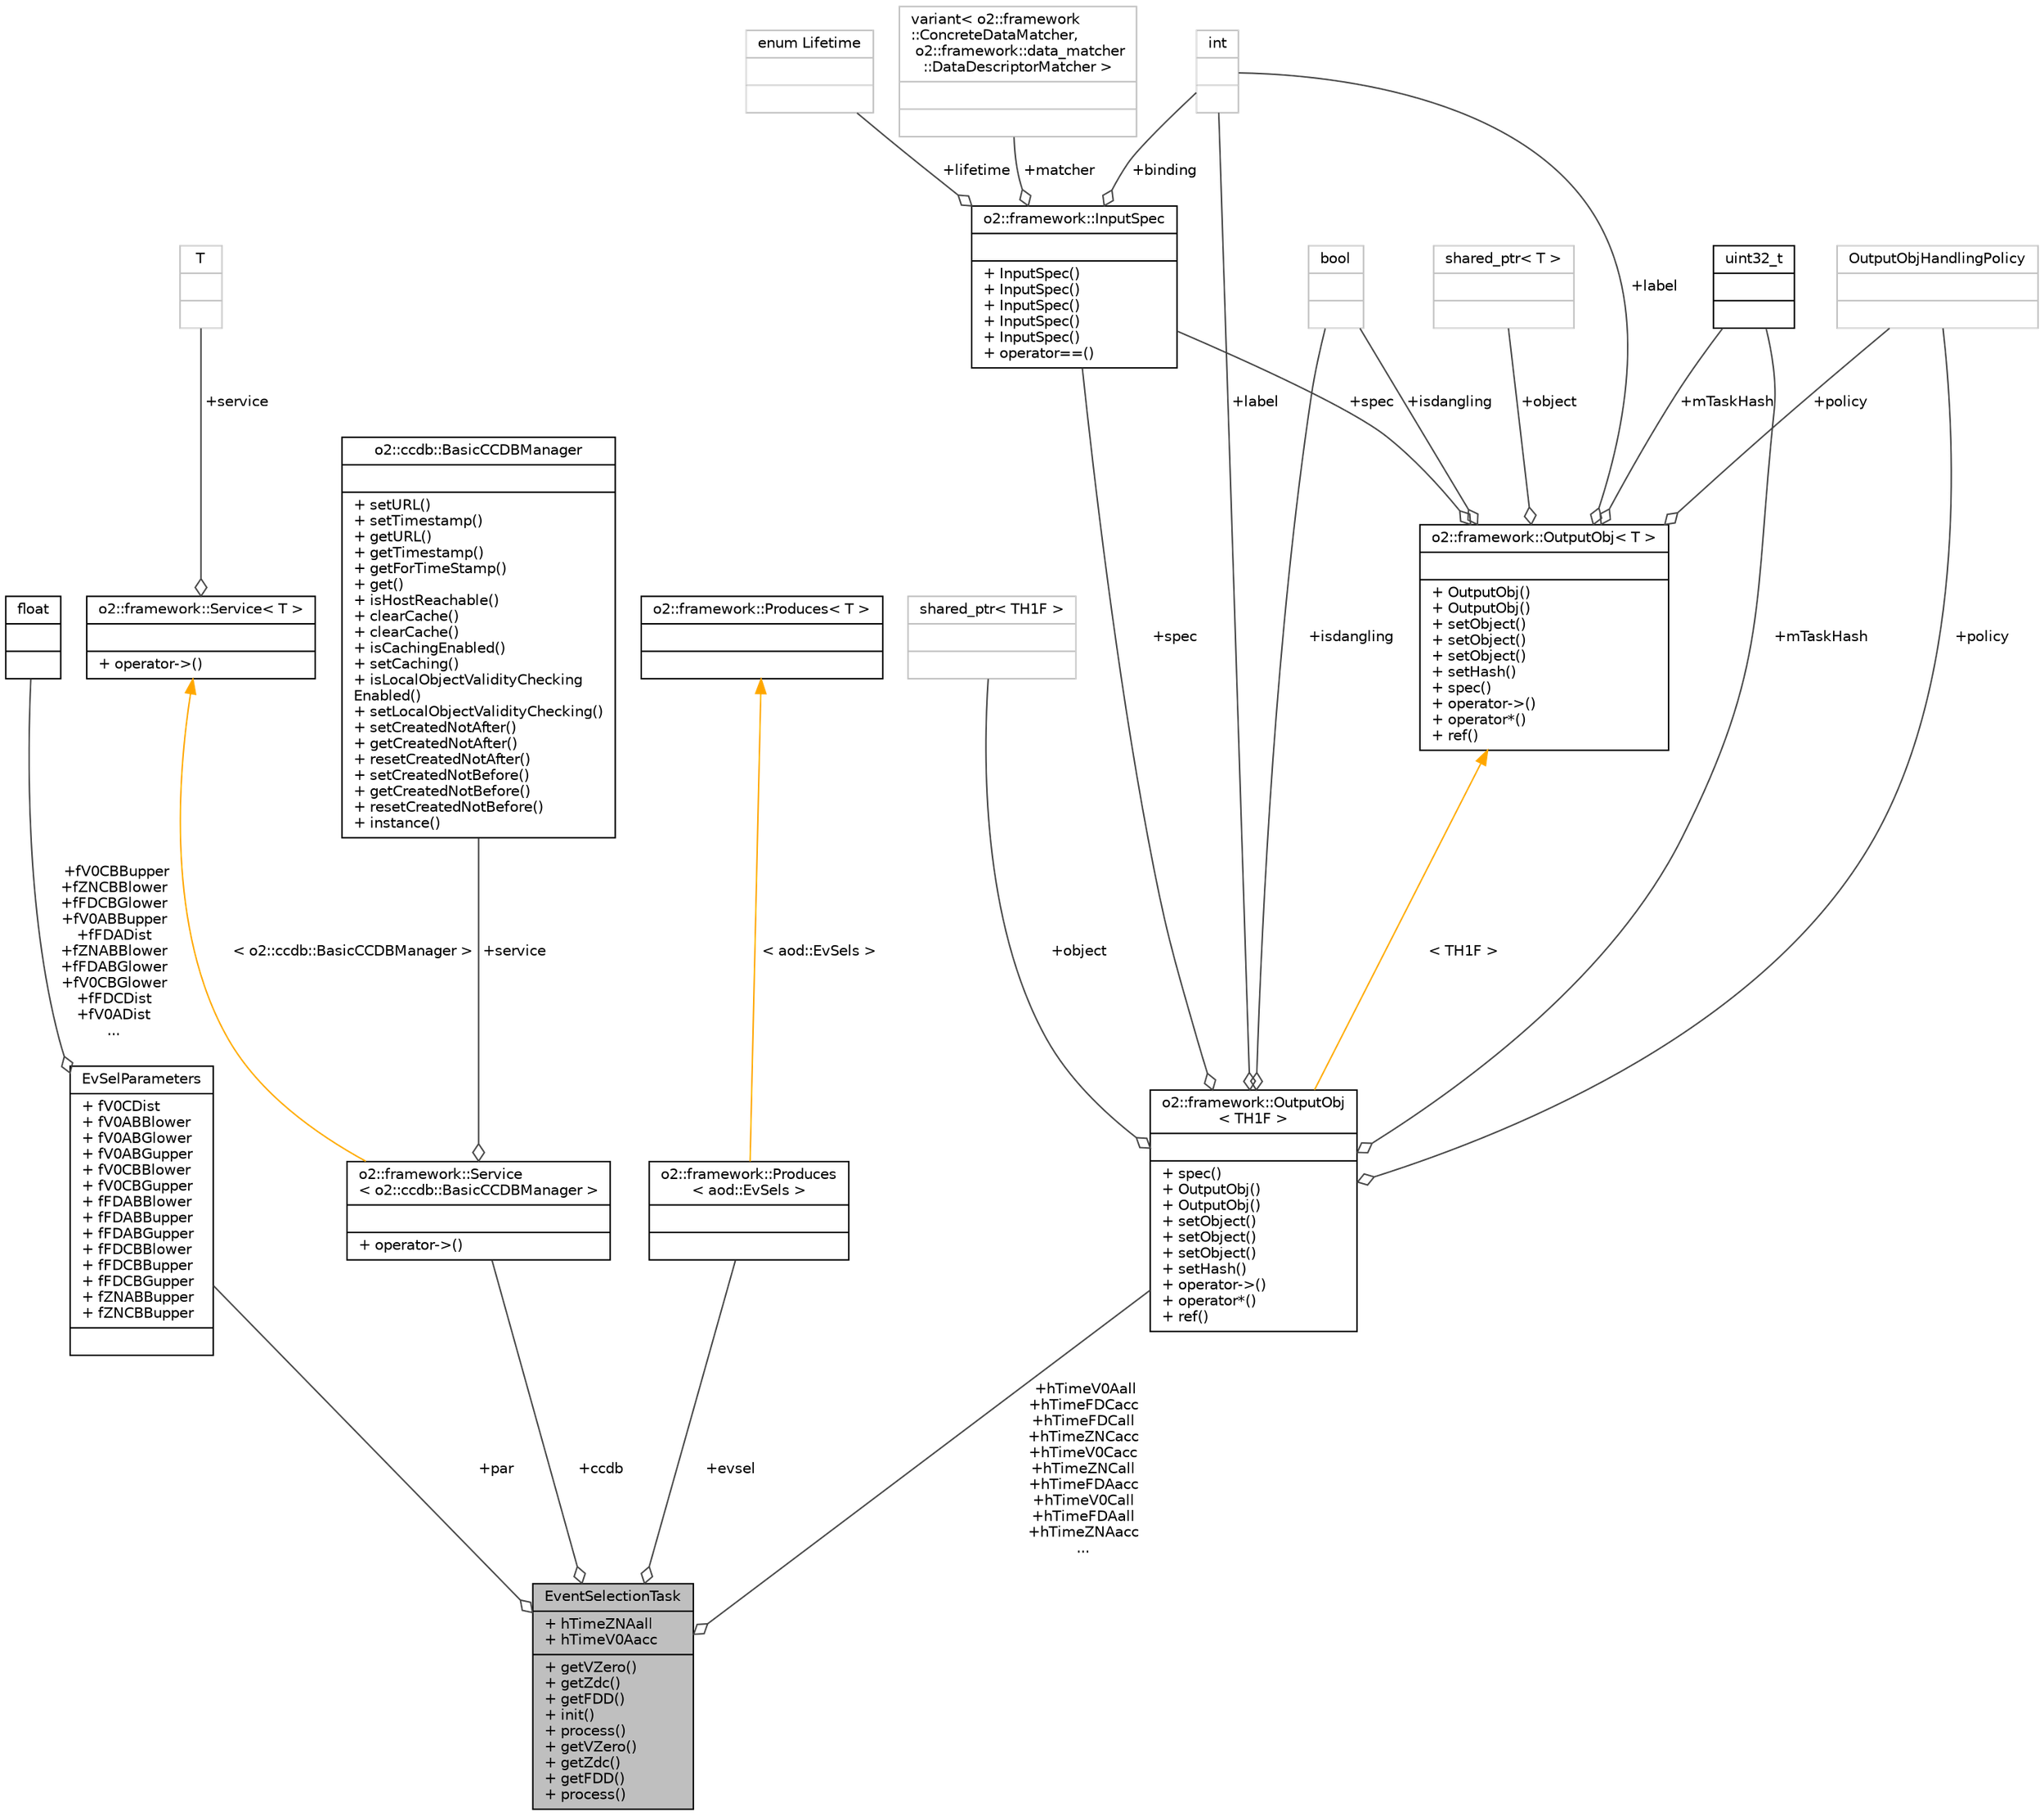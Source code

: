 digraph "EventSelectionTask"
{
 // INTERACTIVE_SVG=YES
  bgcolor="transparent";
  edge [fontname="Helvetica",fontsize="10",labelfontname="Helvetica",labelfontsize="10"];
  node [fontname="Helvetica",fontsize="10",shape=record];
  Node1 [label="{EventSelectionTask\n|+ hTimeZNAall\l+ hTimeV0Aacc\l|+ getVZero()\l+ getZdc()\l+ getFDD()\l+ init()\l+ process()\l+ getVZero()\l+ getZdc()\l+ getFDD()\l+ process()\l}",height=0.2,width=0.4,color="black", fillcolor="grey75", style="filled", fontcolor="black"];
  Node2 -> Node1 [color="grey25",fontsize="10",style="solid",label=" +par" ,arrowhead="odiamond",fontname="Helvetica"];
  Node2 [label="{EvSelParameters\n|+ fV0CDist\l+ fV0ABBlower\l+ fV0ABGlower\l+ fV0ABGupper\l+ fV0CBBlower\l+ fV0CBGupper\l+ fFDABBlower\l+ fFDABBupper\l+ fFDABGupper\l+ fFDCBBlower\l+ fFDCBBupper\l+ fFDCBGupper\l+ fZNABBupper\l+ fZNCBBupper\l|}",height=0.2,width=0.4,color="black",URL="$d2/d33/structEvSelParameters.html"];
  Node3 -> Node2 [color="grey25",fontsize="10",style="solid",label=" +fV0CBBupper\n+fZNCBBlower\n+fFDCBGlower\n+fV0ABBupper\n+fFDADist\n+fZNABBlower\n+fFDABGlower\n+fV0CBGlower\n+fFDCDist\n+fV0ADist\n..." ,arrowhead="odiamond",fontname="Helvetica"];
  Node3 [label="{float\n||}",height=0.2,width=0.4,color="black",URL="$d4/dc3/classfloat.html"];
  Node4 -> Node1 [color="grey25",fontsize="10",style="solid",label=" +ccdb" ,arrowhead="odiamond",fontname="Helvetica"];
  Node4 [label="{o2::framework::Service\l\< o2::ccdb::BasicCCDBManager \>\n||+ operator-\>()\l}",height=0.2,width=0.4,color="black",URL="$de/de9/structo2_1_1framework_1_1Service.html"];
  Node5 -> Node4 [color="grey25",fontsize="10",style="solid",label=" +service" ,arrowhead="odiamond",fontname="Helvetica"];
  Node5 [label="{o2::ccdb::BasicCCDBManager\n||+ setURL()\l+ setTimestamp()\l+ getURL()\l+ getTimestamp()\l+ getForTimeStamp()\l+ get()\l+ isHostReachable()\l+ clearCache()\l+ clearCache()\l+ isCachingEnabled()\l+ setCaching()\l+ isLocalObjectValidityChecking\lEnabled()\l+ setLocalObjectValidityChecking()\l+ setCreatedNotAfter()\l+ getCreatedNotAfter()\l+ resetCreatedNotAfter()\l+ setCreatedNotBefore()\l+ getCreatedNotBefore()\l+ resetCreatedNotBefore()\l+ instance()\l}",height=0.2,width=0.4,color="black",URL="$da/d73/classo2_1_1ccdb_1_1BasicCCDBManager.html"];
  Node6 -> Node4 [dir="back",color="orange",fontsize="10",style="solid",label=" \< o2::ccdb::BasicCCDBManager \>" ,fontname="Helvetica"];
  Node6 [label="{o2::framework::Service\< T \>\n||+ operator-\>()\l}",height=0.2,width=0.4,color="black",URL="$de/de9/structo2_1_1framework_1_1Service.html"];
  Node7 -> Node6 [color="grey25",fontsize="10",style="solid",label=" +service" ,arrowhead="odiamond",fontname="Helvetica"];
  Node7 [label="{T\n||}",height=0.2,width=0.4,color="grey75"];
  Node8 -> Node1 [color="grey25",fontsize="10",style="solid",label=" +evsel" ,arrowhead="odiamond",fontname="Helvetica"];
  Node8 [label="{o2::framework::Produces\l\< aod::EvSels \>\n||}",height=0.2,width=0.4,color="black",URL="$d6/d86/structo2_1_1framework_1_1Produces.html"];
  Node9 -> Node8 [dir="back",color="orange",fontsize="10",style="solid",label=" \< aod::EvSels \>" ,fontname="Helvetica"];
  Node9 [label="{o2::framework::Produces\< T \>\n||}",height=0.2,width=0.4,color="black",URL="$d6/d86/structo2_1_1framework_1_1Produces.html"];
  Node10 -> Node1 [color="grey25",fontsize="10",style="solid",label=" +hTimeV0Aall\n+hTimeFDCacc\n+hTimeFDCall\n+hTimeZNCacc\n+hTimeV0Cacc\n+hTimeZNCall\n+hTimeFDAacc\n+hTimeV0Call\n+hTimeFDAall\n+hTimeZNAacc\n..." ,arrowhead="odiamond",fontname="Helvetica"];
  Node10 [label="{o2::framework::OutputObj\l\< TH1F \>\n||+ spec()\l+ OutputObj()\l+ OutputObj()\l+ setObject()\l+ setObject()\l+ setObject()\l+ setHash()\l+ operator-\>()\l+ operator*()\l+ ref()\l}",height=0.2,width=0.4,color="black",URL="$d4/d79/structo2_1_1framework_1_1OutputObj.html"];
  Node11 -> Node10 [color="grey25",fontsize="10",style="solid",label=" +policy" ,arrowhead="odiamond",fontname="Helvetica"];
  Node11 [label="{OutputObjHandlingPolicy\n||}",height=0.2,width=0.4,color="grey75"];
  Node12 -> Node10 [color="grey25",fontsize="10",style="solid",label=" +mTaskHash" ,arrowhead="odiamond",fontname="Helvetica"];
  Node12 [label="{uint32_t\n||}",height=0.2,width=0.4,color="black",URL="$d3/d87/classuint32__t.html"];
  Node13 -> Node10 [color="grey25",fontsize="10",style="solid",label=" +label" ,arrowhead="odiamond",fontname="Helvetica"];
  Node13 [label="{int\n||}",height=0.2,width=0.4,color="grey75"];
  Node14 -> Node10 [color="grey25",fontsize="10",style="solid",label=" +isdangling" ,arrowhead="odiamond",fontname="Helvetica"];
  Node14 [label="{bool\n||}",height=0.2,width=0.4,color="grey75"];
  Node15 -> Node10 [color="grey25",fontsize="10",style="solid",label=" +spec" ,arrowhead="odiamond",fontname="Helvetica"];
  Node15 [label="{o2::framework::InputSpec\n||+ InputSpec()\l+ InputSpec()\l+ InputSpec()\l+ InputSpec()\l+ InputSpec()\l+ operator==()\l}",height=0.2,width=0.4,color="black",URL="$da/d96/structo2_1_1framework_1_1InputSpec.html"];
  Node16 -> Node15 [color="grey25",fontsize="10",style="solid",label=" +lifetime" ,arrowhead="odiamond",fontname="Helvetica"];
  Node16 [label="{enum Lifetime\n||}",height=0.2,width=0.4,color="grey75"];
  Node17 -> Node15 [color="grey25",fontsize="10",style="solid",label=" +matcher" ,arrowhead="odiamond",fontname="Helvetica"];
  Node17 [label="{variant\< o2::framework\l::ConcreteDataMatcher,\l o2::framework::data_matcher\l::DataDescriptorMatcher \>\n||}",height=0.2,width=0.4,color="grey75"];
  Node13 -> Node15 [color="grey25",fontsize="10",style="solid",label=" +binding" ,arrowhead="odiamond",fontname="Helvetica"];
  Node18 -> Node10 [color="grey25",fontsize="10",style="solid",label=" +object" ,arrowhead="odiamond",fontname="Helvetica"];
  Node18 [label="{shared_ptr\< TH1F \>\n||}",height=0.2,width=0.4,color="grey75"];
  Node19 -> Node10 [dir="back",color="orange",fontsize="10",style="solid",label=" \< TH1F \>" ,fontname="Helvetica"];
  Node19 [label="{o2::framework::OutputObj\< T \>\n||+ OutputObj()\l+ OutputObj()\l+ setObject()\l+ setObject()\l+ setObject()\l+ setHash()\l+ spec()\l+ operator-\>()\l+ operator*()\l+ ref()\l}",height=0.2,width=0.4,color="black",URL="$d4/d79/structo2_1_1framework_1_1OutputObj.html"];
  Node12 -> Node19 [color="grey25",fontsize="10",style="solid",label=" +mTaskHash" ,arrowhead="odiamond",fontname="Helvetica"];
  Node11 -> Node19 [color="grey25",fontsize="10",style="solid",label=" +policy" ,arrowhead="odiamond",fontname="Helvetica"];
  Node13 -> Node19 [color="grey25",fontsize="10",style="solid",label=" +label" ,arrowhead="odiamond",fontname="Helvetica"];
  Node20 -> Node19 [color="grey25",fontsize="10",style="solid",label=" +object" ,arrowhead="odiamond",fontname="Helvetica"];
  Node20 [label="{shared_ptr\< T \>\n||}",height=0.2,width=0.4,color="grey75"];
  Node14 -> Node19 [color="grey25",fontsize="10",style="solid",label=" +isdangling" ,arrowhead="odiamond",fontname="Helvetica"];
  Node15 -> Node19 [color="grey25",fontsize="10",style="solid",label=" +spec" ,arrowhead="odiamond",fontname="Helvetica"];
}
